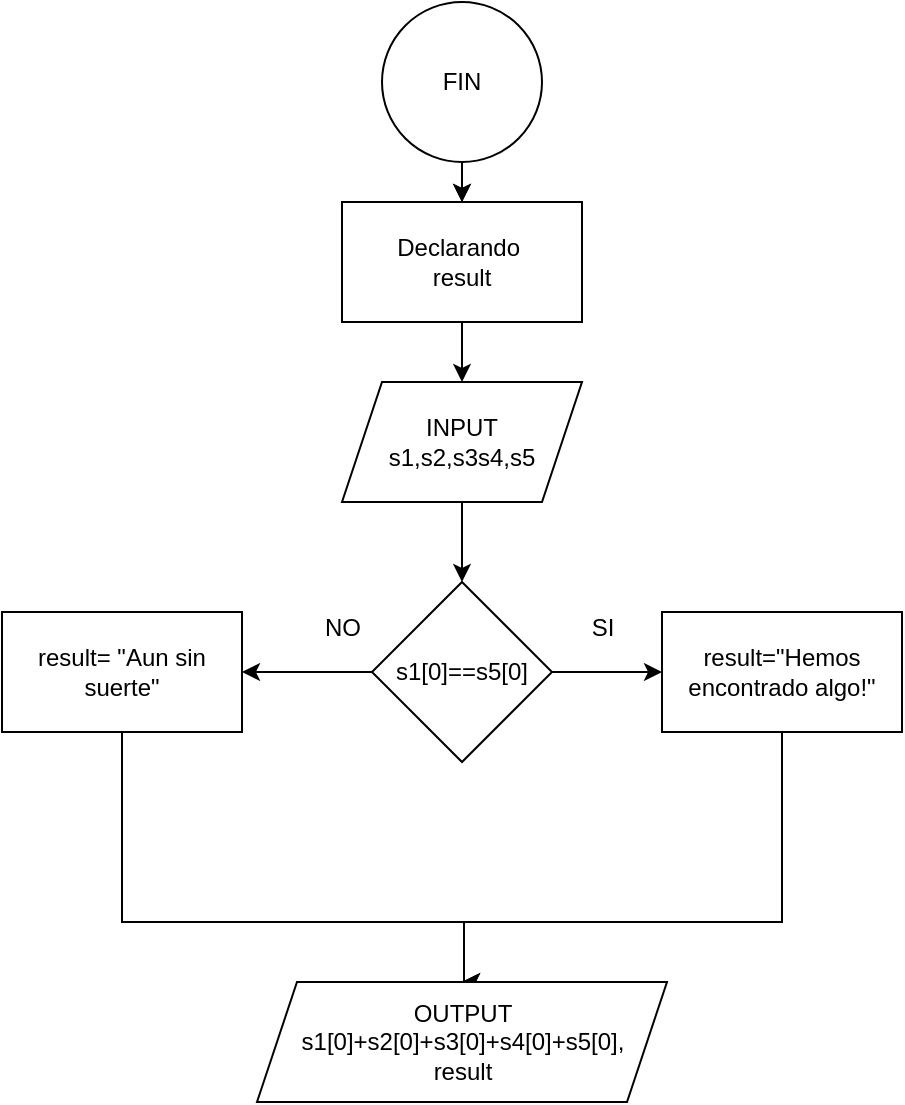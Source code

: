 <mxfile version="24.3.1" type="google">
  <diagram name="Página-1" id="dI9OFV-8iByZNF-JHv8-">
    <mxGraphModel grid="1" page="1" gridSize="10" guides="1" tooltips="1" connect="1" arrows="1" fold="1" pageScale="1" pageWidth="827" pageHeight="1169" math="0" shadow="0">
      <root>
        <mxCell id="0" />
        <mxCell id="1" parent="0" />
        <mxCell id="EwR3lPT-oeZUVtRyrS4Y-3" value="" style="edgeStyle=orthogonalEdgeStyle;rounded=0;orthogonalLoop=1;jettySize=auto;html=1;" edge="1" parent="1" source="EwR3lPT-oeZUVtRyrS4Y-1">
          <mxGeometry relative="1" as="geometry">
            <mxPoint x="360" y="120" as="targetPoint" />
          </mxGeometry>
        </mxCell>
        <mxCell id="EwR3lPT-oeZUVtRyrS4Y-5" value="" style="edgeStyle=orthogonalEdgeStyle;rounded=0;orthogonalLoop=1;jettySize=auto;html=1;" edge="1" parent="1" source="EwR3lPT-oeZUVtRyrS4Y-1" target="EwR3lPT-oeZUVtRyrS4Y-4">
          <mxGeometry relative="1" as="geometry" />
        </mxCell>
        <mxCell id="EwR3lPT-oeZUVtRyrS4Y-1" value="FIN" style="ellipse;whiteSpace=wrap;html=1;" vertex="1" parent="1">
          <mxGeometry x="320" y="20" width="80" height="80" as="geometry" />
        </mxCell>
        <mxCell id="EwR3lPT-oeZUVtRyrS4Y-7" value="" style="edgeStyle=orthogonalEdgeStyle;rounded=0;orthogonalLoop=1;jettySize=auto;html=1;" edge="1" parent="1" source="EwR3lPT-oeZUVtRyrS4Y-4" target="EwR3lPT-oeZUVtRyrS4Y-6">
          <mxGeometry relative="1" as="geometry" />
        </mxCell>
        <mxCell id="EwR3lPT-oeZUVtRyrS4Y-4" value="Declarando&amp;nbsp;&lt;div&gt;result&lt;/div&gt;" style="whiteSpace=wrap;html=1;" vertex="1" parent="1">
          <mxGeometry x="300" y="120" width="120" height="60" as="geometry" />
        </mxCell>
        <mxCell id="EwR3lPT-oeZUVtRyrS4Y-9" value="" style="edgeStyle=orthogonalEdgeStyle;rounded=0;orthogonalLoop=1;jettySize=auto;html=1;" edge="1" parent="1" source="EwR3lPT-oeZUVtRyrS4Y-6" target="EwR3lPT-oeZUVtRyrS4Y-8">
          <mxGeometry relative="1" as="geometry" />
        </mxCell>
        <mxCell id="EwR3lPT-oeZUVtRyrS4Y-6" value="INPUT&lt;div&gt;s1,s2,s3s4,s5&lt;/div&gt;" style="shape=parallelogram;perimeter=parallelogramPerimeter;whiteSpace=wrap;html=1;fixedSize=1;" vertex="1" parent="1">
          <mxGeometry x="300" y="210" width="120" height="60" as="geometry" />
        </mxCell>
        <mxCell id="EwR3lPT-oeZUVtRyrS4Y-11" value="" style="edgeStyle=orthogonalEdgeStyle;rounded=0;orthogonalLoop=1;jettySize=auto;html=1;" edge="1" parent="1" source="EwR3lPT-oeZUVtRyrS4Y-8">
          <mxGeometry relative="1" as="geometry">
            <mxPoint x="460" y="355" as="targetPoint" />
          </mxGeometry>
        </mxCell>
        <mxCell id="EwR3lPT-oeZUVtRyrS4Y-20" value="" style="edgeStyle=orthogonalEdgeStyle;rounded=0;orthogonalLoop=1;jettySize=auto;html=1;" edge="1" parent="1" source="EwR3lPT-oeZUVtRyrS4Y-8" target="EwR3lPT-oeZUVtRyrS4Y-19">
          <mxGeometry relative="1" as="geometry" />
        </mxCell>
        <mxCell id="EwR3lPT-oeZUVtRyrS4Y-8" value="s1[0]==s5[0]" style="rhombus;whiteSpace=wrap;html=1;" vertex="1" parent="1">
          <mxGeometry x="315" y="310" width="90" height="90" as="geometry" />
        </mxCell>
        <mxCell id="EwR3lPT-oeZUVtRyrS4Y-12" value="SI" style="text;html=1;align=center;verticalAlign=middle;resizable=0;points=[];autosize=1;strokeColor=none;fillColor=none;" vertex="1" parent="1">
          <mxGeometry x="415" y="318" width="30" height="30" as="geometry" />
        </mxCell>
        <mxCell id="EwR3lPT-oeZUVtRyrS4Y-15" value="NO" style="text;html=1;align=center;verticalAlign=middle;resizable=0;points=[];autosize=1;strokeColor=none;fillColor=none;" vertex="1" parent="1">
          <mxGeometry x="280" y="318" width="40" height="30" as="geometry" />
        </mxCell>
        <mxCell id="EwR3lPT-oeZUVtRyrS4Y-22" style="edgeStyle=orthogonalEdgeStyle;rounded=0;orthogonalLoop=1;jettySize=auto;html=1;exitX=0.5;exitY=1;exitDx=0;exitDy=0;" edge="1" parent="1" source="EwR3lPT-oeZUVtRyrS4Y-18">
          <mxGeometry relative="1" as="geometry">
            <mxPoint x="360" y="510" as="targetPoint" />
            <Array as="points">
              <mxPoint x="520" y="480" />
              <mxPoint x="361" y="480" />
            </Array>
          </mxGeometry>
        </mxCell>
        <mxCell id="EwR3lPT-oeZUVtRyrS4Y-18" value="result=&quot;Hemos encontrado algo!&quot;" style="whiteSpace=wrap;html=1;" vertex="1" parent="1">
          <mxGeometry x="460" y="325" width="120" height="60" as="geometry" />
        </mxCell>
        <mxCell id="EwR3lPT-oeZUVtRyrS4Y-21" style="edgeStyle=orthogonalEdgeStyle;rounded=0;orthogonalLoop=1;jettySize=auto;html=1;exitX=0.5;exitY=1;exitDx=0;exitDy=0;" edge="1" parent="1" source="EwR3lPT-oeZUVtRyrS4Y-19">
          <mxGeometry relative="1" as="geometry">
            <mxPoint x="360" y="510" as="targetPoint" />
            <Array as="points">
              <mxPoint x="190" y="480" />
              <mxPoint x="361" y="480" />
            </Array>
          </mxGeometry>
        </mxCell>
        <mxCell id="EwR3lPT-oeZUVtRyrS4Y-19" value="result= &quot;Aun sin suerte&quot;" style="whiteSpace=wrap;html=1;" vertex="1" parent="1">
          <mxGeometry x="130" y="325" width="120" height="60" as="geometry" />
        </mxCell>
        <mxCell id="EwR3lPT-oeZUVtRyrS4Y-23" value="OUTPUT&lt;div&gt;s1[0]+s2[0]+s3[0]+s4[0]+s5[0]&lt;span style=&quot;background-color: initial;&quot;&gt;,&lt;/span&gt;&lt;/div&gt;&lt;div&gt;&lt;span style=&quot;background-color: initial;&quot;&gt;result&lt;/span&gt;&lt;/div&gt;" style="shape=parallelogram;perimeter=parallelogramPerimeter;whiteSpace=wrap;html=1;fixedSize=1;" vertex="1" parent="1">
          <mxGeometry x="257.5" y="510" width="205" height="60" as="geometry" />
        </mxCell>
      </root>
    </mxGraphModel>
  </diagram>
</mxfile>
